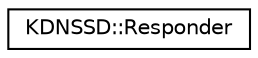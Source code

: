 digraph "Graphical Class Hierarchy"
{
  edge [fontname="Helvetica",fontsize="10",labelfontname="Helvetica",labelfontsize="10"];
  node [fontname="Helvetica",fontsize="10",shape=record];
  rankdir="LR";
  Node0 [label="KDNSSD::Responder",height=0.2,width=0.4,color="black", fillcolor="white", style="filled",URL="$classKDNSSD_1_1Responder.html",tooltip="This class should not be used directly. "];
}
